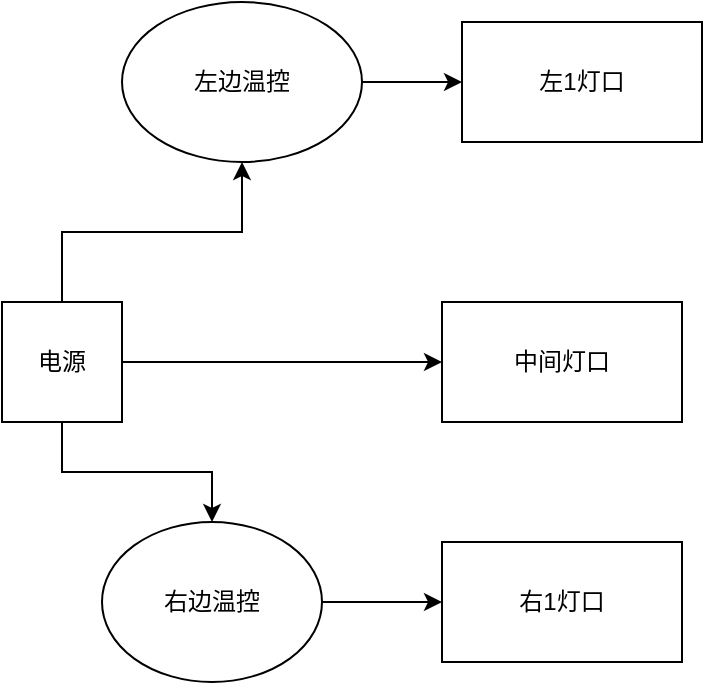 <mxfile version="20.4.0" type="github">
  <diagram id="nvcFFbJ165kRAkoKFj0k" name="第 1 页">
    <mxGraphModel dx="1422" dy="754" grid="1" gridSize="10" guides="1" tooltips="1" connect="1" arrows="1" fold="1" page="1" pageScale="1" pageWidth="827" pageHeight="1169" math="0" shadow="0">
      <root>
        <mxCell id="0" />
        <mxCell id="1" parent="0" />
        <mxCell id="DdsSL3DYtZ3TCGSkQDBG-5" style="edgeStyle=orthogonalEdgeStyle;rounded=0;orthogonalLoop=1;jettySize=auto;html=1;" edge="1" parent="1" source="DdsSL3DYtZ3TCGSkQDBG-1" target="DdsSL3DYtZ3TCGSkQDBG-3">
          <mxGeometry relative="1" as="geometry" />
        </mxCell>
        <mxCell id="DdsSL3DYtZ3TCGSkQDBG-8" style="edgeStyle=orthogonalEdgeStyle;rounded=0;orthogonalLoop=1;jettySize=auto;html=1;" edge="1" parent="1" source="DdsSL3DYtZ3TCGSkQDBG-1" target="DdsSL3DYtZ3TCGSkQDBG-7">
          <mxGeometry relative="1" as="geometry" />
        </mxCell>
        <mxCell id="DdsSL3DYtZ3TCGSkQDBG-9" style="edgeStyle=orthogonalEdgeStyle;rounded=0;orthogonalLoop=1;jettySize=auto;html=1;" edge="1" parent="1" source="DdsSL3DYtZ3TCGSkQDBG-1" target="DdsSL3DYtZ3TCGSkQDBG-6">
          <mxGeometry relative="1" as="geometry" />
        </mxCell>
        <mxCell id="DdsSL3DYtZ3TCGSkQDBG-1" value="电源" style="whiteSpace=wrap;html=1;aspect=fixed;" vertex="1" parent="1">
          <mxGeometry x="40" y="250" width="60" height="60" as="geometry" />
        </mxCell>
        <mxCell id="DdsSL3DYtZ3TCGSkQDBG-2" value="左1灯口" style="rounded=0;whiteSpace=wrap;html=1;" vertex="1" parent="1">
          <mxGeometry x="270" y="110" width="120" height="60" as="geometry" />
        </mxCell>
        <mxCell id="DdsSL3DYtZ3TCGSkQDBG-3" value="中间灯口" style="rounded=0;whiteSpace=wrap;html=1;" vertex="1" parent="1">
          <mxGeometry x="260" y="250" width="120" height="60" as="geometry" />
        </mxCell>
        <mxCell id="DdsSL3DYtZ3TCGSkQDBG-4" value="右1灯口" style="rounded=0;whiteSpace=wrap;html=1;" vertex="1" parent="1">
          <mxGeometry x="260" y="370" width="120" height="60" as="geometry" />
        </mxCell>
        <mxCell id="DdsSL3DYtZ3TCGSkQDBG-11" style="edgeStyle=orthogonalEdgeStyle;rounded=0;orthogonalLoop=1;jettySize=auto;html=1;" edge="1" parent="1" source="DdsSL3DYtZ3TCGSkQDBG-6" target="DdsSL3DYtZ3TCGSkQDBG-2">
          <mxGeometry relative="1" as="geometry" />
        </mxCell>
        <mxCell id="DdsSL3DYtZ3TCGSkQDBG-6" value="左边温控" style="ellipse;whiteSpace=wrap;html=1;" vertex="1" parent="1">
          <mxGeometry x="100" y="100" width="120" height="80" as="geometry" />
        </mxCell>
        <mxCell id="DdsSL3DYtZ3TCGSkQDBG-10" style="edgeStyle=orthogonalEdgeStyle;rounded=0;orthogonalLoop=1;jettySize=auto;html=1;" edge="1" parent="1" source="DdsSL3DYtZ3TCGSkQDBG-7" target="DdsSL3DYtZ3TCGSkQDBG-4">
          <mxGeometry relative="1" as="geometry" />
        </mxCell>
        <mxCell id="DdsSL3DYtZ3TCGSkQDBG-7" value="右边温控" style="ellipse;whiteSpace=wrap;html=1;" vertex="1" parent="1">
          <mxGeometry x="90" y="360" width="110" height="80" as="geometry" />
        </mxCell>
      </root>
    </mxGraphModel>
  </diagram>
</mxfile>
